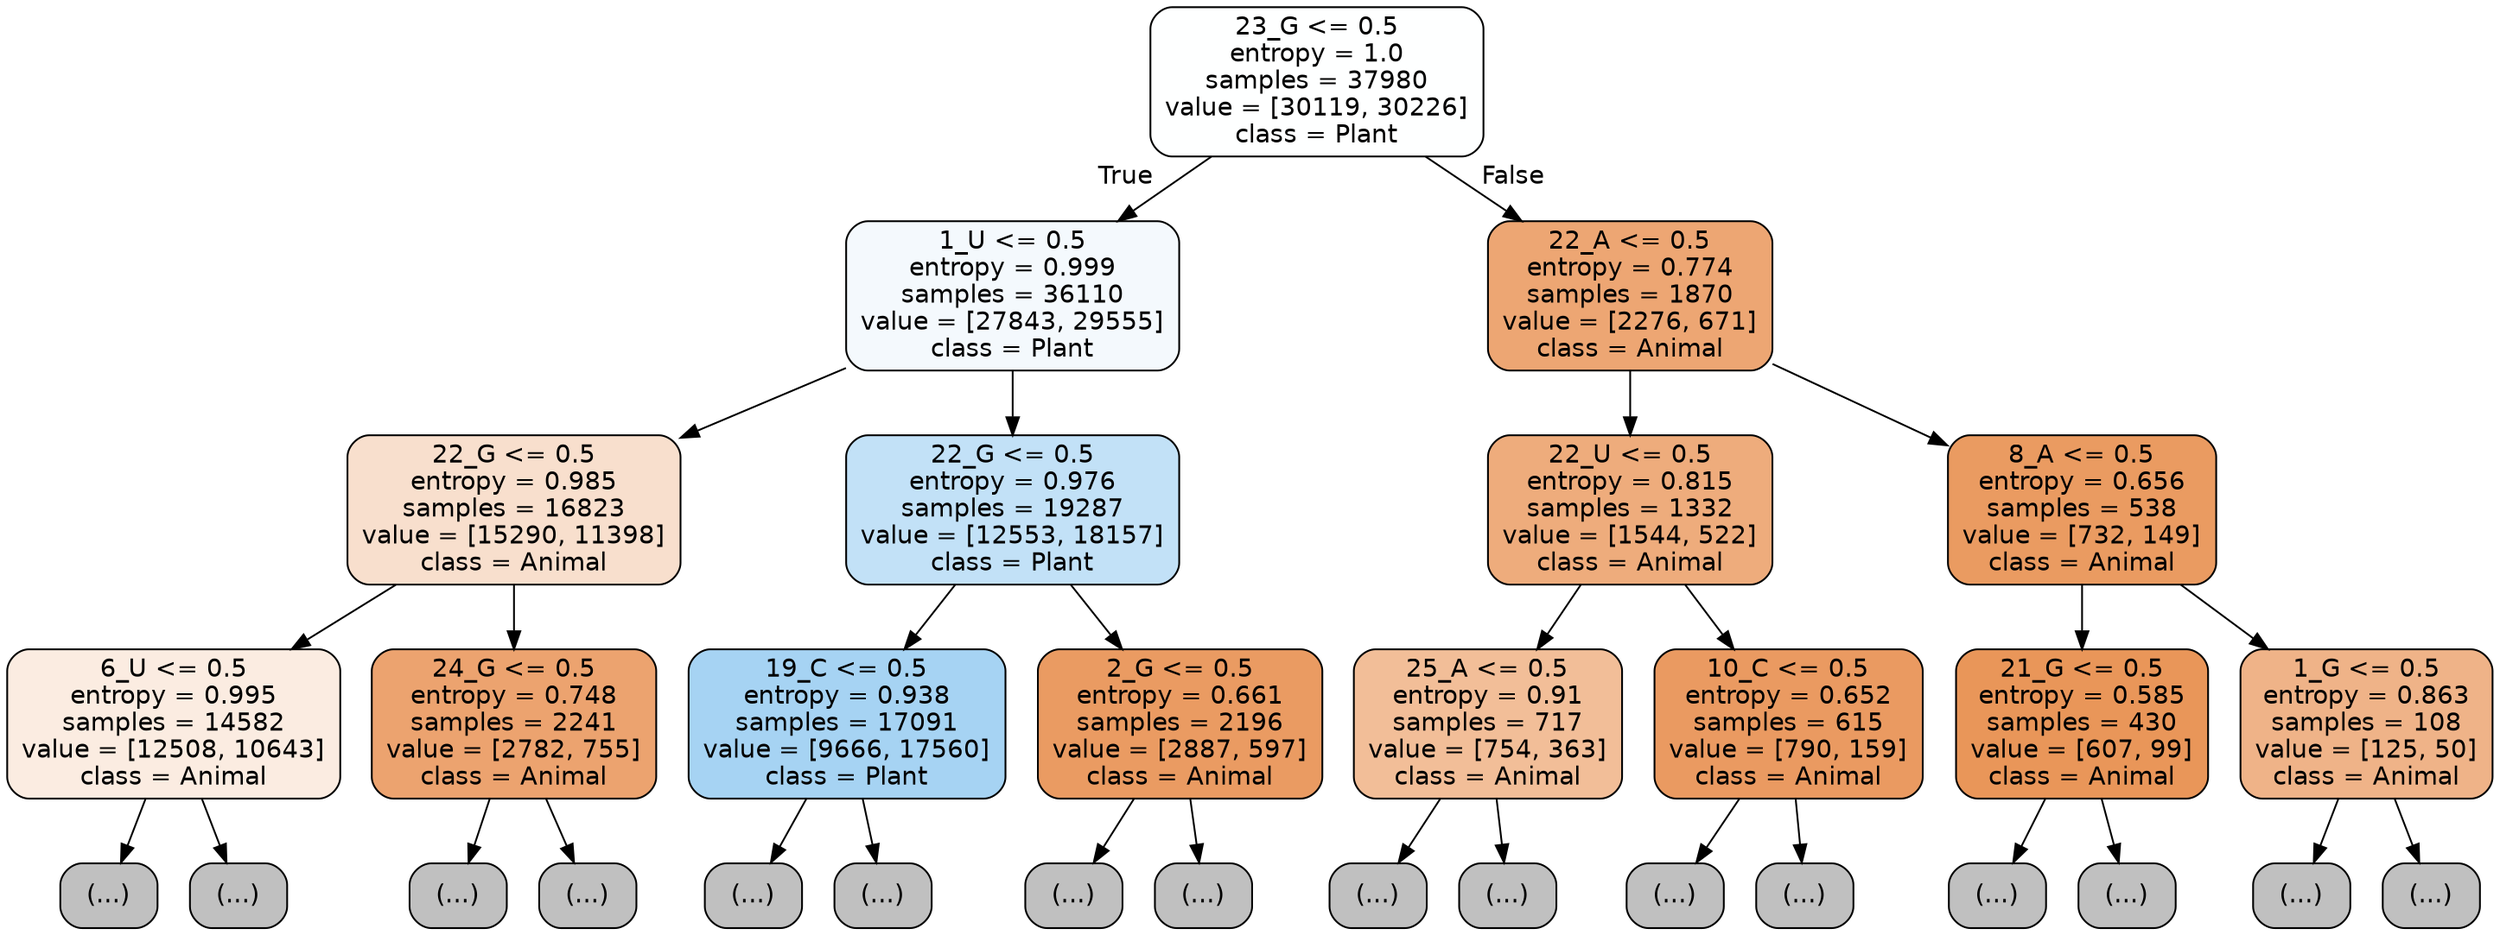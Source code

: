 digraph Tree {
node [shape=box, style="filled, rounded", color="black", fontname="helvetica"] ;
edge [fontname="helvetica"] ;
0 [label="23_G <= 0.5\nentropy = 1.0\nsamples = 37980\nvalue = [30119, 30226]\nclass = Plant", fillcolor="#feffff"] ;
1 [label="1_U <= 0.5\nentropy = 0.999\nsamples = 36110\nvalue = [27843, 29555]\nclass = Plant", fillcolor="#f4f9fd"] ;
0 -> 1 [labeldistance=2.5, labelangle=45, headlabel="True"] ;
2 [label="22_G <= 0.5\nentropy = 0.985\nsamples = 16823\nvalue = [15290, 11398]\nclass = Animal", fillcolor="#f8dfcd"] ;
1 -> 2 ;
3 [label="6_U <= 0.5\nentropy = 0.995\nsamples = 14582\nvalue = [12508, 10643]\nclass = Animal", fillcolor="#fbece1"] ;
2 -> 3 ;
4 [label="(...)", fillcolor="#C0C0C0"] ;
3 -> 4 ;
5817 [label="(...)", fillcolor="#C0C0C0"] ;
3 -> 5817 ;
7954 [label="24_G <= 0.5\nentropy = 0.748\nsamples = 2241\nvalue = [2782, 755]\nclass = Animal", fillcolor="#eca36f"] ;
2 -> 7954 ;
7955 [label="(...)", fillcolor="#C0C0C0"] ;
7954 -> 7955 ;
8882 [label="(...)", fillcolor="#C0C0C0"] ;
7954 -> 8882 ;
8935 [label="22_G <= 0.5\nentropy = 0.976\nsamples = 19287\nvalue = [12553, 18157]\nclass = Plant", fillcolor="#c2e1f7"] ;
1 -> 8935 ;
8936 [label="19_C <= 0.5\nentropy = 0.938\nsamples = 17091\nvalue = [9666, 17560]\nclass = Plant", fillcolor="#a6d3f3"] ;
8935 -> 8936 ;
8937 [label="(...)", fillcolor="#C0C0C0"] ;
8936 -> 8937 ;
13648 [label="(...)", fillcolor="#C0C0C0"] ;
8936 -> 13648 ;
15261 [label="2_G <= 0.5\nentropy = 0.661\nsamples = 2196\nvalue = [2887, 597]\nclass = Animal", fillcolor="#ea9b62"] ;
8935 -> 15261 ;
15262 [label="(...)", fillcolor="#C0C0C0"] ;
15261 -> 15262 ;
15777 [label="(...)", fillcolor="#C0C0C0"] ;
15261 -> 15777 ;
16006 [label="22_A <= 0.5\nentropy = 0.774\nsamples = 1870\nvalue = [2276, 671]\nclass = Animal", fillcolor="#eda673"] ;
0 -> 16006 [labeldistance=2.5, labelangle=-45, headlabel="False"] ;
16007 [label="22_U <= 0.5\nentropy = 0.815\nsamples = 1332\nvalue = [1544, 522]\nclass = Animal", fillcolor="#eeac7c"] ;
16006 -> 16007 ;
16008 [label="25_A <= 0.5\nentropy = 0.91\nsamples = 717\nvalue = [754, 363]\nclass = Animal", fillcolor="#f2be98"] ;
16007 -> 16008 ;
16009 [label="(...)", fillcolor="#C0C0C0"] ;
16008 -> 16009 ;
16348 [label="(...)", fillcolor="#C0C0C0"] ;
16008 -> 16348 ;
16371 [label="10_C <= 0.5\nentropy = 0.652\nsamples = 615\nvalue = [790, 159]\nclass = Animal", fillcolor="#ea9a61"] ;
16007 -> 16371 ;
16372 [label="(...)", fillcolor="#C0C0C0"] ;
16371 -> 16372 ;
16495 [label="(...)", fillcolor="#C0C0C0"] ;
16371 -> 16495 ;
16546 [label="8_A <= 0.5\nentropy = 0.656\nsamples = 538\nvalue = [732, 149]\nclass = Animal", fillcolor="#ea9b61"] ;
16006 -> 16546 ;
16547 [label="21_G <= 0.5\nentropy = 0.585\nsamples = 430\nvalue = [607, 99]\nclass = Animal", fillcolor="#e99659"] ;
16546 -> 16547 ;
16548 [label="(...)", fillcolor="#C0C0C0"] ;
16547 -> 16548 ;
16651 [label="(...)", fillcolor="#C0C0C0"] ;
16547 -> 16651 ;
16704 [label="1_G <= 0.5\nentropy = 0.863\nsamples = 108\nvalue = [125, 50]\nclass = Animal", fillcolor="#efb388"] ;
16546 -> 16704 ;
16705 [label="(...)", fillcolor="#C0C0C0"] ;
16704 -> 16705 ;
16736 [label="(...)", fillcolor="#C0C0C0"] ;
16704 -> 16736 ;
}